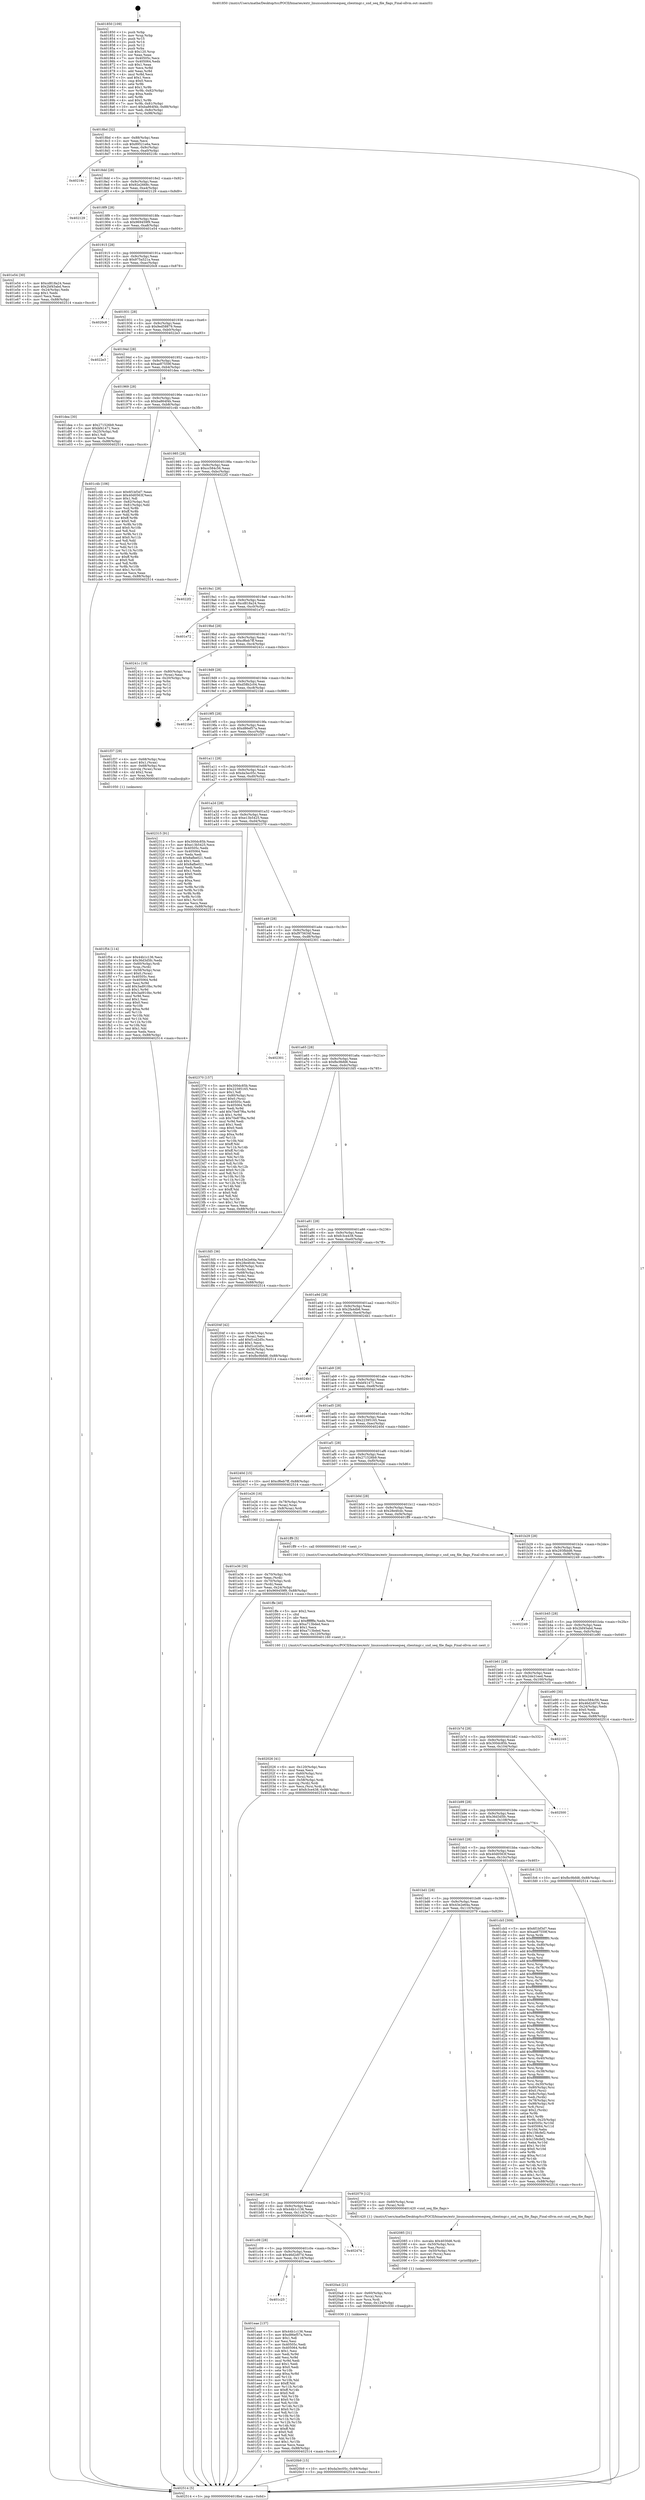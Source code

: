 digraph "0x401850" {
  label = "0x401850 (/mnt/c/Users/mathe/Desktop/tcc/POCII/binaries/extr_linuxsoundcoreseqseq_clientmgr.c_snd_seq_file_flags_Final-ollvm.out::main(0))"
  labelloc = "t"
  node[shape=record]

  Entry [label="",width=0.3,height=0.3,shape=circle,fillcolor=black,style=filled]
  "0x4018bd" [label="{
     0x4018bd [32]\l
     | [instrs]\l
     &nbsp;&nbsp;0x4018bd \<+6\>: mov -0x88(%rbp),%eax\l
     &nbsp;&nbsp;0x4018c3 \<+2\>: mov %eax,%ecx\l
     &nbsp;&nbsp;0x4018c5 \<+6\>: sub $0x89521e6a,%ecx\l
     &nbsp;&nbsp;0x4018cb \<+6\>: mov %eax,-0x9c(%rbp)\l
     &nbsp;&nbsp;0x4018d1 \<+6\>: mov %ecx,-0xa0(%rbp)\l
     &nbsp;&nbsp;0x4018d7 \<+6\>: je 000000000040218c \<main+0x93c\>\l
  }"]
  "0x40218c" [label="{
     0x40218c\l
  }", style=dashed]
  "0x4018dd" [label="{
     0x4018dd [28]\l
     | [instrs]\l
     &nbsp;&nbsp;0x4018dd \<+5\>: jmp 00000000004018e2 \<main+0x92\>\l
     &nbsp;&nbsp;0x4018e2 \<+6\>: mov -0x9c(%rbp),%eax\l
     &nbsp;&nbsp;0x4018e8 \<+5\>: sub $0x92e2668c,%eax\l
     &nbsp;&nbsp;0x4018ed \<+6\>: mov %eax,-0xa4(%rbp)\l
     &nbsp;&nbsp;0x4018f3 \<+6\>: je 0000000000402129 \<main+0x8d9\>\l
  }"]
  Exit [label="",width=0.3,height=0.3,shape=circle,fillcolor=black,style=filled,peripheries=2]
  "0x402129" [label="{
     0x402129\l
  }", style=dashed]
  "0x4018f9" [label="{
     0x4018f9 [28]\l
     | [instrs]\l
     &nbsp;&nbsp;0x4018f9 \<+5\>: jmp 00000000004018fe \<main+0xae\>\l
     &nbsp;&nbsp;0x4018fe \<+6\>: mov -0x9c(%rbp),%eax\l
     &nbsp;&nbsp;0x401904 \<+5\>: sub $0x969459f9,%eax\l
     &nbsp;&nbsp;0x401909 \<+6\>: mov %eax,-0xa8(%rbp)\l
     &nbsp;&nbsp;0x40190f \<+6\>: je 0000000000401e54 \<main+0x604\>\l
  }"]
  "0x4020b9" [label="{
     0x4020b9 [15]\l
     | [instrs]\l
     &nbsp;&nbsp;0x4020b9 \<+10\>: movl $0xda3ec05c,-0x88(%rbp)\l
     &nbsp;&nbsp;0x4020c3 \<+5\>: jmp 0000000000402514 \<main+0xcc4\>\l
  }"]
  "0x401e54" [label="{
     0x401e54 [30]\l
     | [instrs]\l
     &nbsp;&nbsp;0x401e54 \<+5\>: mov $0xcd818a24,%eax\l
     &nbsp;&nbsp;0x401e59 \<+5\>: mov $0x2bf45abd,%ecx\l
     &nbsp;&nbsp;0x401e5e \<+3\>: mov -0x24(%rbp),%edx\l
     &nbsp;&nbsp;0x401e61 \<+3\>: cmp $0x1,%edx\l
     &nbsp;&nbsp;0x401e64 \<+3\>: cmovl %ecx,%eax\l
     &nbsp;&nbsp;0x401e67 \<+6\>: mov %eax,-0x88(%rbp)\l
     &nbsp;&nbsp;0x401e6d \<+5\>: jmp 0000000000402514 \<main+0xcc4\>\l
  }"]
  "0x401915" [label="{
     0x401915 [28]\l
     | [instrs]\l
     &nbsp;&nbsp;0x401915 \<+5\>: jmp 000000000040191a \<main+0xca\>\l
     &nbsp;&nbsp;0x40191a \<+6\>: mov -0x9c(%rbp),%eax\l
     &nbsp;&nbsp;0x401920 \<+5\>: sub $0x975a521a,%eax\l
     &nbsp;&nbsp;0x401925 \<+6\>: mov %eax,-0xac(%rbp)\l
     &nbsp;&nbsp;0x40192b \<+6\>: je 00000000004020c8 \<main+0x878\>\l
  }"]
  "0x4020a4" [label="{
     0x4020a4 [21]\l
     | [instrs]\l
     &nbsp;&nbsp;0x4020a4 \<+4\>: mov -0x60(%rbp),%rcx\l
     &nbsp;&nbsp;0x4020a8 \<+3\>: mov (%rcx),%rcx\l
     &nbsp;&nbsp;0x4020ab \<+3\>: mov %rcx,%rdi\l
     &nbsp;&nbsp;0x4020ae \<+6\>: mov %eax,-0x124(%rbp)\l
     &nbsp;&nbsp;0x4020b4 \<+5\>: call 0000000000401030 \<free@plt\>\l
     | [calls]\l
     &nbsp;&nbsp;0x401030 \{1\} (unknown)\l
  }"]
  "0x4020c8" [label="{
     0x4020c8\l
  }", style=dashed]
  "0x401931" [label="{
     0x401931 [28]\l
     | [instrs]\l
     &nbsp;&nbsp;0x401931 \<+5\>: jmp 0000000000401936 \<main+0xe6\>\l
     &nbsp;&nbsp;0x401936 \<+6\>: mov -0x9c(%rbp),%eax\l
     &nbsp;&nbsp;0x40193c \<+5\>: sub $0x9ed58879,%eax\l
     &nbsp;&nbsp;0x401941 \<+6\>: mov %eax,-0xb0(%rbp)\l
     &nbsp;&nbsp;0x401947 \<+6\>: je 00000000004022e3 \<main+0xa93\>\l
  }"]
  "0x402085" [label="{
     0x402085 [31]\l
     | [instrs]\l
     &nbsp;&nbsp;0x402085 \<+10\>: movabs $0x4030d6,%rdi\l
     &nbsp;&nbsp;0x40208f \<+4\>: mov -0x50(%rbp),%rcx\l
     &nbsp;&nbsp;0x402093 \<+3\>: mov %ax,(%rcx)\l
     &nbsp;&nbsp;0x402096 \<+4\>: mov -0x50(%rbp),%rcx\l
     &nbsp;&nbsp;0x40209a \<+3\>: movzwl (%rcx),%esi\l
     &nbsp;&nbsp;0x40209d \<+2\>: mov $0x0,%al\l
     &nbsp;&nbsp;0x40209f \<+5\>: call 0000000000401040 \<printf@plt\>\l
     | [calls]\l
     &nbsp;&nbsp;0x401040 \{1\} (unknown)\l
  }"]
  "0x4022e3" [label="{
     0x4022e3\l
  }", style=dashed]
  "0x40194d" [label="{
     0x40194d [28]\l
     | [instrs]\l
     &nbsp;&nbsp;0x40194d \<+5\>: jmp 0000000000401952 \<main+0x102\>\l
     &nbsp;&nbsp;0x401952 \<+6\>: mov -0x9c(%rbp),%eax\l
     &nbsp;&nbsp;0x401958 \<+5\>: sub $0xae87559f,%eax\l
     &nbsp;&nbsp;0x40195d \<+6\>: mov %eax,-0xb4(%rbp)\l
     &nbsp;&nbsp;0x401963 \<+6\>: je 0000000000401dea \<main+0x59a\>\l
  }"]
  "0x402026" [label="{
     0x402026 [41]\l
     | [instrs]\l
     &nbsp;&nbsp;0x402026 \<+6\>: mov -0x120(%rbp),%ecx\l
     &nbsp;&nbsp;0x40202c \<+3\>: imul %eax,%ecx\l
     &nbsp;&nbsp;0x40202f \<+4\>: mov -0x60(%rbp),%rsi\l
     &nbsp;&nbsp;0x402033 \<+3\>: mov (%rsi),%rsi\l
     &nbsp;&nbsp;0x402036 \<+4\>: mov -0x58(%rbp),%rdi\l
     &nbsp;&nbsp;0x40203a \<+3\>: movslq (%rdi),%rdi\l
     &nbsp;&nbsp;0x40203d \<+3\>: mov %ecx,(%rsi,%rdi,4)\l
     &nbsp;&nbsp;0x402040 \<+10\>: movl $0xfc3ce438,-0x88(%rbp)\l
     &nbsp;&nbsp;0x40204a \<+5\>: jmp 0000000000402514 \<main+0xcc4\>\l
  }"]
  "0x401dea" [label="{
     0x401dea [30]\l
     | [instrs]\l
     &nbsp;&nbsp;0x401dea \<+5\>: mov $0x271526b9,%eax\l
     &nbsp;&nbsp;0x401def \<+5\>: mov $0xbf41471,%ecx\l
     &nbsp;&nbsp;0x401df4 \<+3\>: mov -0x25(%rbp),%dl\l
     &nbsp;&nbsp;0x401df7 \<+3\>: test $0x1,%dl\l
     &nbsp;&nbsp;0x401dfa \<+3\>: cmovne %ecx,%eax\l
     &nbsp;&nbsp;0x401dfd \<+6\>: mov %eax,-0x88(%rbp)\l
     &nbsp;&nbsp;0x401e03 \<+5\>: jmp 0000000000402514 \<main+0xcc4\>\l
  }"]
  "0x401969" [label="{
     0x401969 [28]\l
     | [instrs]\l
     &nbsp;&nbsp;0x401969 \<+5\>: jmp 000000000040196e \<main+0x11e\>\l
     &nbsp;&nbsp;0x40196e \<+6\>: mov -0x9c(%rbp),%eax\l
     &nbsp;&nbsp;0x401974 \<+5\>: sub $0xba864f4b,%eax\l
     &nbsp;&nbsp;0x401979 \<+6\>: mov %eax,-0xb8(%rbp)\l
     &nbsp;&nbsp;0x40197f \<+6\>: je 0000000000401c4b \<main+0x3fb\>\l
  }"]
  "0x401ffe" [label="{
     0x401ffe [40]\l
     | [instrs]\l
     &nbsp;&nbsp;0x401ffe \<+5\>: mov $0x2,%ecx\l
     &nbsp;&nbsp;0x402003 \<+1\>: cltd\l
     &nbsp;&nbsp;0x402004 \<+2\>: idiv %ecx\l
     &nbsp;&nbsp;0x402006 \<+6\>: imul $0xfffffffe,%edx,%ecx\l
     &nbsp;&nbsp;0x40200c \<+6\>: sub $0xa713bded,%ecx\l
     &nbsp;&nbsp;0x402012 \<+3\>: add $0x1,%ecx\l
     &nbsp;&nbsp;0x402015 \<+6\>: add $0xa713bded,%ecx\l
     &nbsp;&nbsp;0x40201b \<+6\>: mov %ecx,-0x120(%rbp)\l
     &nbsp;&nbsp;0x402021 \<+5\>: call 0000000000401160 \<next_i\>\l
     | [calls]\l
     &nbsp;&nbsp;0x401160 \{1\} (/mnt/c/Users/mathe/Desktop/tcc/POCII/binaries/extr_linuxsoundcoreseqseq_clientmgr.c_snd_seq_file_flags_Final-ollvm.out::next_i)\l
  }"]
  "0x401c4b" [label="{
     0x401c4b [106]\l
     | [instrs]\l
     &nbsp;&nbsp;0x401c4b \<+5\>: mov $0x6f1bf3d7,%eax\l
     &nbsp;&nbsp;0x401c50 \<+5\>: mov $0x40d0563f,%ecx\l
     &nbsp;&nbsp;0x401c55 \<+2\>: mov $0x1,%dl\l
     &nbsp;&nbsp;0x401c57 \<+7\>: mov -0x82(%rbp),%sil\l
     &nbsp;&nbsp;0x401c5e \<+7\>: mov -0x81(%rbp),%dil\l
     &nbsp;&nbsp;0x401c65 \<+3\>: mov %sil,%r8b\l
     &nbsp;&nbsp;0x401c68 \<+4\>: xor $0xff,%r8b\l
     &nbsp;&nbsp;0x401c6c \<+3\>: mov %dil,%r9b\l
     &nbsp;&nbsp;0x401c6f \<+4\>: xor $0xff,%r9b\l
     &nbsp;&nbsp;0x401c73 \<+3\>: xor $0x0,%dl\l
     &nbsp;&nbsp;0x401c76 \<+3\>: mov %r8b,%r10b\l
     &nbsp;&nbsp;0x401c79 \<+4\>: and $0x0,%r10b\l
     &nbsp;&nbsp;0x401c7d \<+3\>: and %dl,%sil\l
     &nbsp;&nbsp;0x401c80 \<+3\>: mov %r9b,%r11b\l
     &nbsp;&nbsp;0x401c83 \<+4\>: and $0x0,%r11b\l
     &nbsp;&nbsp;0x401c87 \<+3\>: and %dl,%dil\l
     &nbsp;&nbsp;0x401c8a \<+3\>: or %sil,%r10b\l
     &nbsp;&nbsp;0x401c8d \<+3\>: or %dil,%r11b\l
     &nbsp;&nbsp;0x401c90 \<+3\>: xor %r11b,%r10b\l
     &nbsp;&nbsp;0x401c93 \<+3\>: or %r9b,%r8b\l
     &nbsp;&nbsp;0x401c96 \<+4\>: xor $0xff,%r8b\l
     &nbsp;&nbsp;0x401c9a \<+3\>: or $0x0,%dl\l
     &nbsp;&nbsp;0x401c9d \<+3\>: and %dl,%r8b\l
     &nbsp;&nbsp;0x401ca0 \<+3\>: or %r8b,%r10b\l
     &nbsp;&nbsp;0x401ca3 \<+4\>: test $0x1,%r10b\l
     &nbsp;&nbsp;0x401ca7 \<+3\>: cmovne %ecx,%eax\l
     &nbsp;&nbsp;0x401caa \<+6\>: mov %eax,-0x88(%rbp)\l
     &nbsp;&nbsp;0x401cb0 \<+5\>: jmp 0000000000402514 \<main+0xcc4\>\l
  }"]
  "0x401985" [label="{
     0x401985 [28]\l
     | [instrs]\l
     &nbsp;&nbsp;0x401985 \<+5\>: jmp 000000000040198a \<main+0x13a\>\l
     &nbsp;&nbsp;0x40198a \<+6\>: mov -0x9c(%rbp),%eax\l
     &nbsp;&nbsp;0x401990 \<+5\>: sub $0xcc584c56,%eax\l
     &nbsp;&nbsp;0x401995 \<+6\>: mov %eax,-0xbc(%rbp)\l
     &nbsp;&nbsp;0x40199b \<+6\>: je 00000000004022f2 \<main+0xaa2\>\l
  }"]
  "0x402514" [label="{
     0x402514 [5]\l
     | [instrs]\l
     &nbsp;&nbsp;0x402514 \<+5\>: jmp 00000000004018bd \<main+0x6d\>\l
  }"]
  "0x401850" [label="{
     0x401850 [109]\l
     | [instrs]\l
     &nbsp;&nbsp;0x401850 \<+1\>: push %rbp\l
     &nbsp;&nbsp;0x401851 \<+3\>: mov %rsp,%rbp\l
     &nbsp;&nbsp;0x401854 \<+2\>: push %r15\l
     &nbsp;&nbsp;0x401856 \<+2\>: push %r14\l
     &nbsp;&nbsp;0x401858 \<+2\>: push %r12\l
     &nbsp;&nbsp;0x40185a \<+1\>: push %rbx\l
     &nbsp;&nbsp;0x40185b \<+7\>: sub $0x120,%rsp\l
     &nbsp;&nbsp;0x401862 \<+2\>: xor %eax,%eax\l
     &nbsp;&nbsp;0x401864 \<+7\>: mov 0x40505c,%ecx\l
     &nbsp;&nbsp;0x40186b \<+7\>: mov 0x405064,%edx\l
     &nbsp;&nbsp;0x401872 \<+3\>: sub $0x1,%eax\l
     &nbsp;&nbsp;0x401875 \<+3\>: mov %ecx,%r8d\l
     &nbsp;&nbsp;0x401878 \<+3\>: add %eax,%r8d\l
     &nbsp;&nbsp;0x40187b \<+4\>: imul %r8d,%ecx\l
     &nbsp;&nbsp;0x40187f \<+3\>: and $0x1,%ecx\l
     &nbsp;&nbsp;0x401882 \<+3\>: cmp $0x0,%ecx\l
     &nbsp;&nbsp;0x401885 \<+4\>: sete %r9b\l
     &nbsp;&nbsp;0x401889 \<+4\>: and $0x1,%r9b\l
     &nbsp;&nbsp;0x40188d \<+7\>: mov %r9b,-0x82(%rbp)\l
     &nbsp;&nbsp;0x401894 \<+3\>: cmp $0xa,%edx\l
     &nbsp;&nbsp;0x401897 \<+4\>: setl %r9b\l
     &nbsp;&nbsp;0x40189b \<+4\>: and $0x1,%r9b\l
     &nbsp;&nbsp;0x40189f \<+7\>: mov %r9b,-0x81(%rbp)\l
     &nbsp;&nbsp;0x4018a6 \<+10\>: movl $0xba864f4b,-0x88(%rbp)\l
     &nbsp;&nbsp;0x4018b0 \<+6\>: mov %edi,-0x8c(%rbp)\l
     &nbsp;&nbsp;0x4018b6 \<+7\>: mov %rsi,-0x98(%rbp)\l
  }"]
  "0x401f54" [label="{
     0x401f54 [114]\l
     | [instrs]\l
     &nbsp;&nbsp;0x401f54 \<+5\>: mov $0x44b1c136,%ecx\l
     &nbsp;&nbsp;0x401f59 \<+5\>: mov $0x36d3d5fc,%edx\l
     &nbsp;&nbsp;0x401f5e \<+4\>: mov -0x60(%rbp),%rdi\l
     &nbsp;&nbsp;0x401f62 \<+3\>: mov %rax,(%rdi)\l
     &nbsp;&nbsp;0x401f65 \<+4\>: mov -0x58(%rbp),%rax\l
     &nbsp;&nbsp;0x401f69 \<+6\>: movl $0x0,(%rax)\l
     &nbsp;&nbsp;0x401f6f \<+7\>: mov 0x40505c,%esi\l
     &nbsp;&nbsp;0x401f76 \<+8\>: mov 0x405064,%r8d\l
     &nbsp;&nbsp;0x401f7e \<+3\>: mov %esi,%r9d\l
     &nbsp;&nbsp;0x401f81 \<+7\>: add $0x3ad910bc,%r9d\l
     &nbsp;&nbsp;0x401f88 \<+4\>: sub $0x1,%r9d\l
     &nbsp;&nbsp;0x401f8c \<+7\>: sub $0x3ad910bc,%r9d\l
     &nbsp;&nbsp;0x401f93 \<+4\>: imul %r9d,%esi\l
     &nbsp;&nbsp;0x401f97 \<+3\>: and $0x1,%esi\l
     &nbsp;&nbsp;0x401f9a \<+3\>: cmp $0x0,%esi\l
     &nbsp;&nbsp;0x401f9d \<+4\>: sete %r10b\l
     &nbsp;&nbsp;0x401fa1 \<+4\>: cmp $0xa,%r8d\l
     &nbsp;&nbsp;0x401fa5 \<+4\>: setl %r11b\l
     &nbsp;&nbsp;0x401fa9 \<+3\>: mov %r10b,%bl\l
     &nbsp;&nbsp;0x401fac \<+3\>: and %r11b,%bl\l
     &nbsp;&nbsp;0x401faf \<+3\>: xor %r11b,%r10b\l
     &nbsp;&nbsp;0x401fb2 \<+3\>: or %r10b,%bl\l
     &nbsp;&nbsp;0x401fb5 \<+3\>: test $0x1,%bl\l
     &nbsp;&nbsp;0x401fb8 \<+3\>: cmovne %edx,%ecx\l
     &nbsp;&nbsp;0x401fbb \<+6\>: mov %ecx,-0x88(%rbp)\l
     &nbsp;&nbsp;0x401fc1 \<+5\>: jmp 0000000000402514 \<main+0xcc4\>\l
  }"]
  "0x4022f2" [label="{
     0x4022f2\l
  }", style=dashed]
  "0x4019a1" [label="{
     0x4019a1 [28]\l
     | [instrs]\l
     &nbsp;&nbsp;0x4019a1 \<+5\>: jmp 00000000004019a6 \<main+0x156\>\l
     &nbsp;&nbsp;0x4019a6 \<+6\>: mov -0x9c(%rbp),%eax\l
     &nbsp;&nbsp;0x4019ac \<+5\>: sub $0xcd818a24,%eax\l
     &nbsp;&nbsp;0x4019b1 \<+6\>: mov %eax,-0xc0(%rbp)\l
     &nbsp;&nbsp;0x4019b7 \<+6\>: je 0000000000401e72 \<main+0x622\>\l
  }"]
  "0x401c25" [label="{
     0x401c25\l
  }", style=dashed]
  "0x401e72" [label="{
     0x401e72\l
  }", style=dashed]
  "0x4019bd" [label="{
     0x4019bd [28]\l
     | [instrs]\l
     &nbsp;&nbsp;0x4019bd \<+5\>: jmp 00000000004019c2 \<main+0x172\>\l
     &nbsp;&nbsp;0x4019c2 \<+6\>: mov -0x9c(%rbp),%eax\l
     &nbsp;&nbsp;0x4019c8 \<+5\>: sub $0xcf6eb7ff,%eax\l
     &nbsp;&nbsp;0x4019cd \<+6\>: mov %eax,-0xc4(%rbp)\l
     &nbsp;&nbsp;0x4019d3 \<+6\>: je 000000000040241c \<main+0xbcc\>\l
  }"]
  "0x401eae" [label="{
     0x401eae [137]\l
     | [instrs]\l
     &nbsp;&nbsp;0x401eae \<+5\>: mov $0x44b1c136,%eax\l
     &nbsp;&nbsp;0x401eb3 \<+5\>: mov $0xd86ef57a,%ecx\l
     &nbsp;&nbsp;0x401eb8 \<+2\>: mov $0x1,%dl\l
     &nbsp;&nbsp;0x401eba \<+2\>: xor %esi,%esi\l
     &nbsp;&nbsp;0x401ebc \<+7\>: mov 0x40505c,%edi\l
     &nbsp;&nbsp;0x401ec3 \<+8\>: mov 0x405064,%r8d\l
     &nbsp;&nbsp;0x401ecb \<+3\>: sub $0x1,%esi\l
     &nbsp;&nbsp;0x401ece \<+3\>: mov %edi,%r9d\l
     &nbsp;&nbsp;0x401ed1 \<+3\>: add %esi,%r9d\l
     &nbsp;&nbsp;0x401ed4 \<+4\>: imul %r9d,%edi\l
     &nbsp;&nbsp;0x401ed8 \<+3\>: and $0x1,%edi\l
     &nbsp;&nbsp;0x401edb \<+3\>: cmp $0x0,%edi\l
     &nbsp;&nbsp;0x401ede \<+4\>: sete %r10b\l
     &nbsp;&nbsp;0x401ee2 \<+4\>: cmp $0xa,%r8d\l
     &nbsp;&nbsp;0x401ee6 \<+4\>: setl %r11b\l
     &nbsp;&nbsp;0x401eea \<+3\>: mov %r10b,%bl\l
     &nbsp;&nbsp;0x401eed \<+3\>: xor $0xff,%bl\l
     &nbsp;&nbsp;0x401ef0 \<+3\>: mov %r11b,%r14b\l
     &nbsp;&nbsp;0x401ef3 \<+4\>: xor $0xff,%r14b\l
     &nbsp;&nbsp;0x401ef7 \<+3\>: xor $0x0,%dl\l
     &nbsp;&nbsp;0x401efa \<+3\>: mov %bl,%r15b\l
     &nbsp;&nbsp;0x401efd \<+4\>: and $0x0,%r15b\l
     &nbsp;&nbsp;0x401f01 \<+3\>: and %dl,%r10b\l
     &nbsp;&nbsp;0x401f04 \<+3\>: mov %r14b,%r12b\l
     &nbsp;&nbsp;0x401f07 \<+4\>: and $0x0,%r12b\l
     &nbsp;&nbsp;0x401f0b \<+3\>: and %dl,%r11b\l
     &nbsp;&nbsp;0x401f0e \<+3\>: or %r10b,%r15b\l
     &nbsp;&nbsp;0x401f11 \<+3\>: or %r11b,%r12b\l
     &nbsp;&nbsp;0x401f14 \<+3\>: xor %r12b,%r15b\l
     &nbsp;&nbsp;0x401f17 \<+3\>: or %r14b,%bl\l
     &nbsp;&nbsp;0x401f1a \<+3\>: xor $0xff,%bl\l
     &nbsp;&nbsp;0x401f1d \<+3\>: or $0x0,%dl\l
     &nbsp;&nbsp;0x401f20 \<+2\>: and %dl,%bl\l
     &nbsp;&nbsp;0x401f22 \<+3\>: or %bl,%r15b\l
     &nbsp;&nbsp;0x401f25 \<+4\>: test $0x1,%r15b\l
     &nbsp;&nbsp;0x401f29 \<+3\>: cmovne %ecx,%eax\l
     &nbsp;&nbsp;0x401f2c \<+6\>: mov %eax,-0x88(%rbp)\l
     &nbsp;&nbsp;0x401f32 \<+5\>: jmp 0000000000402514 \<main+0xcc4\>\l
  }"]
  "0x40241c" [label="{
     0x40241c [19]\l
     | [instrs]\l
     &nbsp;&nbsp;0x40241c \<+4\>: mov -0x80(%rbp),%rax\l
     &nbsp;&nbsp;0x402420 \<+2\>: mov (%rax),%eax\l
     &nbsp;&nbsp;0x402422 \<+4\>: lea -0x20(%rbp),%rsp\l
     &nbsp;&nbsp;0x402426 \<+1\>: pop %rbx\l
     &nbsp;&nbsp;0x402427 \<+2\>: pop %r12\l
     &nbsp;&nbsp;0x402429 \<+2\>: pop %r14\l
     &nbsp;&nbsp;0x40242b \<+2\>: pop %r15\l
     &nbsp;&nbsp;0x40242d \<+1\>: pop %rbp\l
     &nbsp;&nbsp;0x40242e \<+1\>: ret\l
  }"]
  "0x4019d9" [label="{
     0x4019d9 [28]\l
     | [instrs]\l
     &nbsp;&nbsp;0x4019d9 \<+5\>: jmp 00000000004019de \<main+0x18e\>\l
     &nbsp;&nbsp;0x4019de \<+6\>: mov -0x9c(%rbp),%eax\l
     &nbsp;&nbsp;0x4019e4 \<+5\>: sub $0xd58b2c04,%eax\l
     &nbsp;&nbsp;0x4019e9 \<+6\>: mov %eax,-0xc8(%rbp)\l
     &nbsp;&nbsp;0x4019ef \<+6\>: je 00000000004021b6 \<main+0x966\>\l
  }"]
  "0x401c09" [label="{
     0x401c09 [28]\l
     | [instrs]\l
     &nbsp;&nbsp;0x401c09 \<+5\>: jmp 0000000000401c0e \<main+0x3be\>\l
     &nbsp;&nbsp;0x401c0e \<+6\>: mov -0x9c(%rbp),%eax\l
     &nbsp;&nbsp;0x401c14 \<+5\>: sub $0x46d2d07d,%eax\l
     &nbsp;&nbsp;0x401c19 \<+6\>: mov %eax,-0x118(%rbp)\l
     &nbsp;&nbsp;0x401c1f \<+6\>: je 0000000000401eae \<main+0x65e\>\l
  }"]
  "0x4021b6" [label="{
     0x4021b6\l
  }", style=dashed]
  "0x4019f5" [label="{
     0x4019f5 [28]\l
     | [instrs]\l
     &nbsp;&nbsp;0x4019f5 \<+5\>: jmp 00000000004019fa \<main+0x1aa\>\l
     &nbsp;&nbsp;0x4019fa \<+6\>: mov -0x9c(%rbp),%eax\l
     &nbsp;&nbsp;0x401a00 \<+5\>: sub $0xd86ef57a,%eax\l
     &nbsp;&nbsp;0x401a05 \<+6\>: mov %eax,-0xcc(%rbp)\l
     &nbsp;&nbsp;0x401a0b \<+6\>: je 0000000000401f37 \<main+0x6e7\>\l
  }"]
  "0x402474" [label="{
     0x402474\l
  }", style=dashed]
  "0x401f37" [label="{
     0x401f37 [29]\l
     | [instrs]\l
     &nbsp;&nbsp;0x401f37 \<+4\>: mov -0x68(%rbp),%rax\l
     &nbsp;&nbsp;0x401f3b \<+6\>: movl $0x1,(%rax)\l
     &nbsp;&nbsp;0x401f41 \<+4\>: mov -0x68(%rbp),%rax\l
     &nbsp;&nbsp;0x401f45 \<+3\>: movslq (%rax),%rax\l
     &nbsp;&nbsp;0x401f48 \<+4\>: shl $0x2,%rax\l
     &nbsp;&nbsp;0x401f4c \<+3\>: mov %rax,%rdi\l
     &nbsp;&nbsp;0x401f4f \<+5\>: call 0000000000401050 \<malloc@plt\>\l
     | [calls]\l
     &nbsp;&nbsp;0x401050 \{1\} (unknown)\l
  }"]
  "0x401a11" [label="{
     0x401a11 [28]\l
     | [instrs]\l
     &nbsp;&nbsp;0x401a11 \<+5\>: jmp 0000000000401a16 \<main+0x1c6\>\l
     &nbsp;&nbsp;0x401a16 \<+6\>: mov -0x9c(%rbp),%eax\l
     &nbsp;&nbsp;0x401a1c \<+5\>: sub $0xda3ec05c,%eax\l
     &nbsp;&nbsp;0x401a21 \<+6\>: mov %eax,-0xd0(%rbp)\l
     &nbsp;&nbsp;0x401a27 \<+6\>: je 0000000000402315 \<main+0xac5\>\l
  }"]
  "0x401bed" [label="{
     0x401bed [28]\l
     | [instrs]\l
     &nbsp;&nbsp;0x401bed \<+5\>: jmp 0000000000401bf2 \<main+0x3a2\>\l
     &nbsp;&nbsp;0x401bf2 \<+6\>: mov -0x9c(%rbp),%eax\l
     &nbsp;&nbsp;0x401bf8 \<+5\>: sub $0x44b1c136,%eax\l
     &nbsp;&nbsp;0x401bfd \<+6\>: mov %eax,-0x114(%rbp)\l
     &nbsp;&nbsp;0x401c03 \<+6\>: je 0000000000402474 \<main+0xc24\>\l
  }"]
  "0x402315" [label="{
     0x402315 [91]\l
     | [instrs]\l
     &nbsp;&nbsp;0x402315 \<+5\>: mov $0x300dc85b,%eax\l
     &nbsp;&nbsp;0x40231a \<+5\>: mov $0xe13b5425,%ecx\l
     &nbsp;&nbsp;0x40231f \<+7\>: mov 0x40505c,%edx\l
     &nbsp;&nbsp;0x402326 \<+7\>: mov 0x405064,%esi\l
     &nbsp;&nbsp;0x40232d \<+2\>: mov %edx,%edi\l
     &nbsp;&nbsp;0x40232f \<+6\>: sub $0x8afbe021,%edi\l
     &nbsp;&nbsp;0x402335 \<+3\>: sub $0x1,%edi\l
     &nbsp;&nbsp;0x402338 \<+6\>: add $0x8afbe021,%edi\l
     &nbsp;&nbsp;0x40233e \<+3\>: imul %edi,%edx\l
     &nbsp;&nbsp;0x402341 \<+3\>: and $0x1,%edx\l
     &nbsp;&nbsp;0x402344 \<+3\>: cmp $0x0,%edx\l
     &nbsp;&nbsp;0x402347 \<+4\>: sete %r8b\l
     &nbsp;&nbsp;0x40234b \<+3\>: cmp $0xa,%esi\l
     &nbsp;&nbsp;0x40234e \<+4\>: setl %r9b\l
     &nbsp;&nbsp;0x402352 \<+3\>: mov %r8b,%r10b\l
     &nbsp;&nbsp;0x402355 \<+3\>: and %r9b,%r10b\l
     &nbsp;&nbsp;0x402358 \<+3\>: xor %r9b,%r8b\l
     &nbsp;&nbsp;0x40235b \<+3\>: or %r8b,%r10b\l
     &nbsp;&nbsp;0x40235e \<+4\>: test $0x1,%r10b\l
     &nbsp;&nbsp;0x402362 \<+3\>: cmovne %ecx,%eax\l
     &nbsp;&nbsp;0x402365 \<+6\>: mov %eax,-0x88(%rbp)\l
     &nbsp;&nbsp;0x40236b \<+5\>: jmp 0000000000402514 \<main+0xcc4\>\l
  }"]
  "0x401a2d" [label="{
     0x401a2d [28]\l
     | [instrs]\l
     &nbsp;&nbsp;0x401a2d \<+5\>: jmp 0000000000401a32 \<main+0x1e2\>\l
     &nbsp;&nbsp;0x401a32 \<+6\>: mov -0x9c(%rbp),%eax\l
     &nbsp;&nbsp;0x401a38 \<+5\>: sub $0xe13b5425,%eax\l
     &nbsp;&nbsp;0x401a3d \<+6\>: mov %eax,-0xd4(%rbp)\l
     &nbsp;&nbsp;0x401a43 \<+6\>: je 0000000000402370 \<main+0xb20\>\l
  }"]
  "0x402079" [label="{
     0x402079 [12]\l
     | [instrs]\l
     &nbsp;&nbsp;0x402079 \<+4\>: mov -0x60(%rbp),%rax\l
     &nbsp;&nbsp;0x40207d \<+3\>: mov (%rax),%rdi\l
     &nbsp;&nbsp;0x402080 \<+5\>: call 0000000000401420 \<snd_seq_file_flags\>\l
     | [calls]\l
     &nbsp;&nbsp;0x401420 \{1\} (/mnt/c/Users/mathe/Desktop/tcc/POCII/binaries/extr_linuxsoundcoreseqseq_clientmgr.c_snd_seq_file_flags_Final-ollvm.out::snd_seq_file_flags)\l
  }"]
  "0x402370" [label="{
     0x402370 [157]\l
     | [instrs]\l
     &nbsp;&nbsp;0x402370 \<+5\>: mov $0x300dc85b,%eax\l
     &nbsp;&nbsp;0x402375 \<+5\>: mov $0x22395165,%ecx\l
     &nbsp;&nbsp;0x40237a \<+2\>: mov $0x1,%dl\l
     &nbsp;&nbsp;0x40237c \<+4\>: mov -0x80(%rbp),%rsi\l
     &nbsp;&nbsp;0x402380 \<+6\>: movl $0x0,(%rsi)\l
     &nbsp;&nbsp;0x402386 \<+7\>: mov 0x40505c,%edi\l
     &nbsp;&nbsp;0x40238d \<+8\>: mov 0x405064,%r8d\l
     &nbsp;&nbsp;0x402395 \<+3\>: mov %edi,%r9d\l
     &nbsp;&nbsp;0x402398 \<+7\>: add $0x70e87f6a,%r9d\l
     &nbsp;&nbsp;0x40239f \<+4\>: sub $0x1,%r9d\l
     &nbsp;&nbsp;0x4023a3 \<+7\>: sub $0x70e87f6a,%r9d\l
     &nbsp;&nbsp;0x4023aa \<+4\>: imul %r9d,%edi\l
     &nbsp;&nbsp;0x4023ae \<+3\>: and $0x1,%edi\l
     &nbsp;&nbsp;0x4023b1 \<+3\>: cmp $0x0,%edi\l
     &nbsp;&nbsp;0x4023b4 \<+4\>: sete %r10b\l
     &nbsp;&nbsp;0x4023b8 \<+4\>: cmp $0xa,%r8d\l
     &nbsp;&nbsp;0x4023bc \<+4\>: setl %r11b\l
     &nbsp;&nbsp;0x4023c0 \<+3\>: mov %r10b,%bl\l
     &nbsp;&nbsp;0x4023c3 \<+3\>: xor $0xff,%bl\l
     &nbsp;&nbsp;0x4023c6 \<+3\>: mov %r11b,%r14b\l
     &nbsp;&nbsp;0x4023c9 \<+4\>: xor $0xff,%r14b\l
     &nbsp;&nbsp;0x4023cd \<+3\>: xor $0x0,%dl\l
     &nbsp;&nbsp;0x4023d0 \<+3\>: mov %bl,%r15b\l
     &nbsp;&nbsp;0x4023d3 \<+4\>: and $0x0,%r15b\l
     &nbsp;&nbsp;0x4023d7 \<+3\>: and %dl,%r10b\l
     &nbsp;&nbsp;0x4023da \<+3\>: mov %r14b,%r12b\l
     &nbsp;&nbsp;0x4023dd \<+4\>: and $0x0,%r12b\l
     &nbsp;&nbsp;0x4023e1 \<+3\>: and %dl,%r11b\l
     &nbsp;&nbsp;0x4023e4 \<+3\>: or %r10b,%r15b\l
     &nbsp;&nbsp;0x4023e7 \<+3\>: or %r11b,%r12b\l
     &nbsp;&nbsp;0x4023ea \<+3\>: xor %r12b,%r15b\l
     &nbsp;&nbsp;0x4023ed \<+3\>: or %r14b,%bl\l
     &nbsp;&nbsp;0x4023f0 \<+3\>: xor $0xff,%bl\l
     &nbsp;&nbsp;0x4023f3 \<+3\>: or $0x0,%dl\l
     &nbsp;&nbsp;0x4023f6 \<+2\>: and %dl,%bl\l
     &nbsp;&nbsp;0x4023f8 \<+3\>: or %bl,%r15b\l
     &nbsp;&nbsp;0x4023fb \<+4\>: test $0x1,%r15b\l
     &nbsp;&nbsp;0x4023ff \<+3\>: cmovne %ecx,%eax\l
     &nbsp;&nbsp;0x402402 \<+6\>: mov %eax,-0x88(%rbp)\l
     &nbsp;&nbsp;0x402408 \<+5\>: jmp 0000000000402514 \<main+0xcc4\>\l
  }"]
  "0x401a49" [label="{
     0x401a49 [28]\l
     | [instrs]\l
     &nbsp;&nbsp;0x401a49 \<+5\>: jmp 0000000000401a4e \<main+0x1fe\>\l
     &nbsp;&nbsp;0x401a4e \<+6\>: mov -0x9c(%rbp),%eax\l
     &nbsp;&nbsp;0x401a54 \<+5\>: sub $0xf975634f,%eax\l
     &nbsp;&nbsp;0x401a59 \<+6\>: mov %eax,-0xd8(%rbp)\l
     &nbsp;&nbsp;0x401a5f \<+6\>: je 0000000000402301 \<main+0xab1\>\l
  }"]
  "0x401e36" [label="{
     0x401e36 [30]\l
     | [instrs]\l
     &nbsp;&nbsp;0x401e36 \<+4\>: mov -0x70(%rbp),%rdi\l
     &nbsp;&nbsp;0x401e3a \<+2\>: mov %eax,(%rdi)\l
     &nbsp;&nbsp;0x401e3c \<+4\>: mov -0x70(%rbp),%rdi\l
     &nbsp;&nbsp;0x401e40 \<+2\>: mov (%rdi),%eax\l
     &nbsp;&nbsp;0x401e42 \<+3\>: mov %eax,-0x24(%rbp)\l
     &nbsp;&nbsp;0x401e45 \<+10\>: movl $0x969459f9,-0x88(%rbp)\l
     &nbsp;&nbsp;0x401e4f \<+5\>: jmp 0000000000402514 \<main+0xcc4\>\l
  }"]
  "0x402301" [label="{
     0x402301\l
  }", style=dashed]
  "0x401a65" [label="{
     0x401a65 [28]\l
     | [instrs]\l
     &nbsp;&nbsp;0x401a65 \<+5\>: jmp 0000000000401a6a \<main+0x21a\>\l
     &nbsp;&nbsp;0x401a6a \<+6\>: mov -0x9c(%rbp),%eax\l
     &nbsp;&nbsp;0x401a70 \<+5\>: sub $0xfbc9bfd8,%eax\l
     &nbsp;&nbsp;0x401a75 \<+6\>: mov %eax,-0xdc(%rbp)\l
     &nbsp;&nbsp;0x401a7b \<+6\>: je 0000000000401fd5 \<main+0x785\>\l
  }"]
  "0x401bd1" [label="{
     0x401bd1 [28]\l
     | [instrs]\l
     &nbsp;&nbsp;0x401bd1 \<+5\>: jmp 0000000000401bd6 \<main+0x386\>\l
     &nbsp;&nbsp;0x401bd6 \<+6\>: mov -0x9c(%rbp),%eax\l
     &nbsp;&nbsp;0x401bdc \<+5\>: sub $0x43e2e64a,%eax\l
     &nbsp;&nbsp;0x401be1 \<+6\>: mov %eax,-0x110(%rbp)\l
     &nbsp;&nbsp;0x401be7 \<+6\>: je 0000000000402079 \<main+0x829\>\l
  }"]
  "0x401fd5" [label="{
     0x401fd5 [36]\l
     | [instrs]\l
     &nbsp;&nbsp;0x401fd5 \<+5\>: mov $0x43e2e64a,%eax\l
     &nbsp;&nbsp;0x401fda \<+5\>: mov $0x28e4fcdc,%ecx\l
     &nbsp;&nbsp;0x401fdf \<+4\>: mov -0x58(%rbp),%rdx\l
     &nbsp;&nbsp;0x401fe3 \<+2\>: mov (%rdx),%esi\l
     &nbsp;&nbsp;0x401fe5 \<+4\>: mov -0x68(%rbp),%rdx\l
     &nbsp;&nbsp;0x401fe9 \<+2\>: cmp (%rdx),%esi\l
     &nbsp;&nbsp;0x401feb \<+3\>: cmovl %ecx,%eax\l
     &nbsp;&nbsp;0x401fee \<+6\>: mov %eax,-0x88(%rbp)\l
     &nbsp;&nbsp;0x401ff4 \<+5\>: jmp 0000000000402514 \<main+0xcc4\>\l
  }"]
  "0x401a81" [label="{
     0x401a81 [28]\l
     | [instrs]\l
     &nbsp;&nbsp;0x401a81 \<+5\>: jmp 0000000000401a86 \<main+0x236\>\l
     &nbsp;&nbsp;0x401a86 \<+6\>: mov -0x9c(%rbp),%eax\l
     &nbsp;&nbsp;0x401a8c \<+5\>: sub $0xfc3ce438,%eax\l
     &nbsp;&nbsp;0x401a91 \<+6\>: mov %eax,-0xe0(%rbp)\l
     &nbsp;&nbsp;0x401a97 \<+6\>: je 000000000040204f \<main+0x7ff\>\l
  }"]
  "0x401cb5" [label="{
     0x401cb5 [309]\l
     | [instrs]\l
     &nbsp;&nbsp;0x401cb5 \<+5\>: mov $0x6f1bf3d7,%eax\l
     &nbsp;&nbsp;0x401cba \<+5\>: mov $0xae87559f,%ecx\l
     &nbsp;&nbsp;0x401cbf \<+3\>: mov %rsp,%rdx\l
     &nbsp;&nbsp;0x401cc2 \<+4\>: add $0xfffffffffffffff0,%rdx\l
     &nbsp;&nbsp;0x401cc6 \<+3\>: mov %rdx,%rsp\l
     &nbsp;&nbsp;0x401cc9 \<+4\>: mov %rdx,-0x80(%rbp)\l
     &nbsp;&nbsp;0x401ccd \<+3\>: mov %rsp,%rdx\l
     &nbsp;&nbsp;0x401cd0 \<+4\>: add $0xfffffffffffffff0,%rdx\l
     &nbsp;&nbsp;0x401cd4 \<+3\>: mov %rdx,%rsp\l
     &nbsp;&nbsp;0x401cd7 \<+3\>: mov %rsp,%rsi\l
     &nbsp;&nbsp;0x401cda \<+4\>: add $0xfffffffffffffff0,%rsi\l
     &nbsp;&nbsp;0x401cde \<+3\>: mov %rsi,%rsp\l
     &nbsp;&nbsp;0x401ce1 \<+4\>: mov %rsi,-0x78(%rbp)\l
     &nbsp;&nbsp;0x401ce5 \<+3\>: mov %rsp,%rsi\l
     &nbsp;&nbsp;0x401ce8 \<+4\>: add $0xfffffffffffffff0,%rsi\l
     &nbsp;&nbsp;0x401cec \<+3\>: mov %rsi,%rsp\l
     &nbsp;&nbsp;0x401cef \<+4\>: mov %rsi,-0x70(%rbp)\l
     &nbsp;&nbsp;0x401cf3 \<+3\>: mov %rsp,%rsi\l
     &nbsp;&nbsp;0x401cf6 \<+4\>: add $0xfffffffffffffff0,%rsi\l
     &nbsp;&nbsp;0x401cfa \<+3\>: mov %rsi,%rsp\l
     &nbsp;&nbsp;0x401cfd \<+4\>: mov %rsi,-0x68(%rbp)\l
     &nbsp;&nbsp;0x401d01 \<+3\>: mov %rsp,%rsi\l
     &nbsp;&nbsp;0x401d04 \<+4\>: add $0xfffffffffffffff0,%rsi\l
     &nbsp;&nbsp;0x401d08 \<+3\>: mov %rsi,%rsp\l
     &nbsp;&nbsp;0x401d0b \<+4\>: mov %rsi,-0x60(%rbp)\l
     &nbsp;&nbsp;0x401d0f \<+3\>: mov %rsp,%rsi\l
     &nbsp;&nbsp;0x401d12 \<+4\>: add $0xfffffffffffffff0,%rsi\l
     &nbsp;&nbsp;0x401d16 \<+3\>: mov %rsi,%rsp\l
     &nbsp;&nbsp;0x401d19 \<+4\>: mov %rsi,-0x58(%rbp)\l
     &nbsp;&nbsp;0x401d1d \<+3\>: mov %rsp,%rsi\l
     &nbsp;&nbsp;0x401d20 \<+4\>: add $0xfffffffffffffff0,%rsi\l
     &nbsp;&nbsp;0x401d24 \<+3\>: mov %rsi,%rsp\l
     &nbsp;&nbsp;0x401d27 \<+4\>: mov %rsi,-0x50(%rbp)\l
     &nbsp;&nbsp;0x401d2b \<+3\>: mov %rsp,%rsi\l
     &nbsp;&nbsp;0x401d2e \<+4\>: add $0xfffffffffffffff0,%rsi\l
     &nbsp;&nbsp;0x401d32 \<+3\>: mov %rsi,%rsp\l
     &nbsp;&nbsp;0x401d35 \<+4\>: mov %rsi,-0x48(%rbp)\l
     &nbsp;&nbsp;0x401d39 \<+3\>: mov %rsp,%rsi\l
     &nbsp;&nbsp;0x401d3c \<+4\>: add $0xfffffffffffffff0,%rsi\l
     &nbsp;&nbsp;0x401d40 \<+3\>: mov %rsi,%rsp\l
     &nbsp;&nbsp;0x401d43 \<+4\>: mov %rsi,-0x40(%rbp)\l
     &nbsp;&nbsp;0x401d47 \<+3\>: mov %rsp,%rsi\l
     &nbsp;&nbsp;0x401d4a \<+4\>: add $0xfffffffffffffff0,%rsi\l
     &nbsp;&nbsp;0x401d4e \<+3\>: mov %rsi,%rsp\l
     &nbsp;&nbsp;0x401d51 \<+4\>: mov %rsi,-0x38(%rbp)\l
     &nbsp;&nbsp;0x401d55 \<+3\>: mov %rsp,%rsi\l
     &nbsp;&nbsp;0x401d58 \<+4\>: add $0xfffffffffffffff0,%rsi\l
     &nbsp;&nbsp;0x401d5c \<+3\>: mov %rsi,%rsp\l
     &nbsp;&nbsp;0x401d5f \<+4\>: mov %rsi,-0x30(%rbp)\l
     &nbsp;&nbsp;0x401d63 \<+4\>: mov -0x80(%rbp),%rsi\l
     &nbsp;&nbsp;0x401d67 \<+6\>: movl $0x0,(%rsi)\l
     &nbsp;&nbsp;0x401d6d \<+6\>: mov -0x8c(%rbp),%edi\l
     &nbsp;&nbsp;0x401d73 \<+2\>: mov %edi,(%rdx)\l
     &nbsp;&nbsp;0x401d75 \<+4\>: mov -0x78(%rbp),%rsi\l
     &nbsp;&nbsp;0x401d79 \<+7\>: mov -0x98(%rbp),%r8\l
     &nbsp;&nbsp;0x401d80 \<+3\>: mov %r8,(%rsi)\l
     &nbsp;&nbsp;0x401d83 \<+3\>: cmpl $0x2,(%rdx)\l
     &nbsp;&nbsp;0x401d86 \<+4\>: setne %r9b\l
     &nbsp;&nbsp;0x401d8a \<+4\>: and $0x1,%r9b\l
     &nbsp;&nbsp;0x401d8e \<+4\>: mov %r9b,-0x25(%rbp)\l
     &nbsp;&nbsp;0x401d92 \<+8\>: mov 0x40505c,%r10d\l
     &nbsp;&nbsp;0x401d9a \<+8\>: mov 0x405064,%r11d\l
     &nbsp;&nbsp;0x401da2 \<+3\>: mov %r10d,%ebx\l
     &nbsp;&nbsp;0x401da5 \<+6\>: add $0x158cfef2,%ebx\l
     &nbsp;&nbsp;0x401dab \<+3\>: sub $0x1,%ebx\l
     &nbsp;&nbsp;0x401dae \<+6\>: sub $0x158cfef2,%ebx\l
     &nbsp;&nbsp;0x401db4 \<+4\>: imul %ebx,%r10d\l
     &nbsp;&nbsp;0x401db8 \<+4\>: and $0x1,%r10d\l
     &nbsp;&nbsp;0x401dbc \<+4\>: cmp $0x0,%r10d\l
     &nbsp;&nbsp;0x401dc0 \<+4\>: sete %r9b\l
     &nbsp;&nbsp;0x401dc4 \<+4\>: cmp $0xa,%r11d\l
     &nbsp;&nbsp;0x401dc8 \<+4\>: setl %r14b\l
     &nbsp;&nbsp;0x401dcc \<+3\>: mov %r9b,%r15b\l
     &nbsp;&nbsp;0x401dcf \<+3\>: and %r14b,%r15b\l
     &nbsp;&nbsp;0x401dd2 \<+3\>: xor %r14b,%r9b\l
     &nbsp;&nbsp;0x401dd5 \<+3\>: or %r9b,%r15b\l
     &nbsp;&nbsp;0x401dd8 \<+4\>: test $0x1,%r15b\l
     &nbsp;&nbsp;0x401ddc \<+3\>: cmovne %ecx,%eax\l
     &nbsp;&nbsp;0x401ddf \<+6\>: mov %eax,-0x88(%rbp)\l
     &nbsp;&nbsp;0x401de5 \<+5\>: jmp 0000000000402514 \<main+0xcc4\>\l
  }"]
  "0x40204f" [label="{
     0x40204f [42]\l
     | [instrs]\l
     &nbsp;&nbsp;0x40204f \<+4\>: mov -0x58(%rbp),%rax\l
     &nbsp;&nbsp;0x402053 \<+2\>: mov (%rax),%ecx\l
     &nbsp;&nbsp;0x402055 \<+6\>: add $0xf1cd2d5c,%ecx\l
     &nbsp;&nbsp;0x40205b \<+3\>: add $0x1,%ecx\l
     &nbsp;&nbsp;0x40205e \<+6\>: sub $0xf1cd2d5c,%ecx\l
     &nbsp;&nbsp;0x402064 \<+4\>: mov -0x58(%rbp),%rax\l
     &nbsp;&nbsp;0x402068 \<+2\>: mov %ecx,(%rax)\l
     &nbsp;&nbsp;0x40206a \<+10\>: movl $0xfbc9bfd8,-0x88(%rbp)\l
     &nbsp;&nbsp;0x402074 \<+5\>: jmp 0000000000402514 \<main+0xcc4\>\l
  }"]
  "0x401a9d" [label="{
     0x401a9d [28]\l
     | [instrs]\l
     &nbsp;&nbsp;0x401a9d \<+5\>: jmp 0000000000401aa2 \<main+0x252\>\l
     &nbsp;&nbsp;0x401aa2 \<+6\>: mov -0x9c(%rbp),%eax\l
     &nbsp;&nbsp;0x401aa8 \<+5\>: sub $0x2fa4db6,%eax\l
     &nbsp;&nbsp;0x401aad \<+6\>: mov %eax,-0xe4(%rbp)\l
     &nbsp;&nbsp;0x401ab3 \<+6\>: je 00000000004024b1 \<main+0xc61\>\l
  }"]
  "0x401bb5" [label="{
     0x401bb5 [28]\l
     | [instrs]\l
     &nbsp;&nbsp;0x401bb5 \<+5\>: jmp 0000000000401bba \<main+0x36a\>\l
     &nbsp;&nbsp;0x401bba \<+6\>: mov -0x9c(%rbp),%eax\l
     &nbsp;&nbsp;0x401bc0 \<+5\>: sub $0x40d0563f,%eax\l
     &nbsp;&nbsp;0x401bc5 \<+6\>: mov %eax,-0x10c(%rbp)\l
     &nbsp;&nbsp;0x401bcb \<+6\>: je 0000000000401cb5 \<main+0x465\>\l
  }"]
  "0x4024b1" [label="{
     0x4024b1\l
  }", style=dashed]
  "0x401ab9" [label="{
     0x401ab9 [28]\l
     | [instrs]\l
     &nbsp;&nbsp;0x401ab9 \<+5\>: jmp 0000000000401abe \<main+0x26e\>\l
     &nbsp;&nbsp;0x401abe \<+6\>: mov -0x9c(%rbp),%eax\l
     &nbsp;&nbsp;0x401ac4 \<+5\>: sub $0xbf41471,%eax\l
     &nbsp;&nbsp;0x401ac9 \<+6\>: mov %eax,-0xe8(%rbp)\l
     &nbsp;&nbsp;0x401acf \<+6\>: je 0000000000401e08 \<main+0x5b8\>\l
  }"]
  "0x401fc6" [label="{
     0x401fc6 [15]\l
     | [instrs]\l
     &nbsp;&nbsp;0x401fc6 \<+10\>: movl $0xfbc9bfd8,-0x88(%rbp)\l
     &nbsp;&nbsp;0x401fd0 \<+5\>: jmp 0000000000402514 \<main+0xcc4\>\l
  }"]
  "0x401e08" [label="{
     0x401e08\l
  }", style=dashed]
  "0x401ad5" [label="{
     0x401ad5 [28]\l
     | [instrs]\l
     &nbsp;&nbsp;0x401ad5 \<+5\>: jmp 0000000000401ada \<main+0x28a\>\l
     &nbsp;&nbsp;0x401ada \<+6\>: mov -0x9c(%rbp),%eax\l
     &nbsp;&nbsp;0x401ae0 \<+5\>: sub $0x22395165,%eax\l
     &nbsp;&nbsp;0x401ae5 \<+6\>: mov %eax,-0xec(%rbp)\l
     &nbsp;&nbsp;0x401aeb \<+6\>: je 000000000040240d \<main+0xbbd\>\l
  }"]
  "0x401b99" [label="{
     0x401b99 [28]\l
     | [instrs]\l
     &nbsp;&nbsp;0x401b99 \<+5\>: jmp 0000000000401b9e \<main+0x34e\>\l
     &nbsp;&nbsp;0x401b9e \<+6\>: mov -0x9c(%rbp),%eax\l
     &nbsp;&nbsp;0x401ba4 \<+5\>: sub $0x36d3d5fc,%eax\l
     &nbsp;&nbsp;0x401ba9 \<+6\>: mov %eax,-0x108(%rbp)\l
     &nbsp;&nbsp;0x401baf \<+6\>: je 0000000000401fc6 \<main+0x776\>\l
  }"]
  "0x40240d" [label="{
     0x40240d [15]\l
     | [instrs]\l
     &nbsp;&nbsp;0x40240d \<+10\>: movl $0xcf6eb7ff,-0x88(%rbp)\l
     &nbsp;&nbsp;0x402417 \<+5\>: jmp 0000000000402514 \<main+0xcc4\>\l
  }"]
  "0x401af1" [label="{
     0x401af1 [28]\l
     | [instrs]\l
     &nbsp;&nbsp;0x401af1 \<+5\>: jmp 0000000000401af6 \<main+0x2a6\>\l
     &nbsp;&nbsp;0x401af6 \<+6\>: mov -0x9c(%rbp),%eax\l
     &nbsp;&nbsp;0x401afc \<+5\>: sub $0x271526b9,%eax\l
     &nbsp;&nbsp;0x401b01 \<+6\>: mov %eax,-0xf0(%rbp)\l
     &nbsp;&nbsp;0x401b07 \<+6\>: je 0000000000401e26 \<main+0x5d6\>\l
  }"]
  "0x402500" [label="{
     0x402500\l
  }", style=dashed]
  "0x401e26" [label="{
     0x401e26 [16]\l
     | [instrs]\l
     &nbsp;&nbsp;0x401e26 \<+4\>: mov -0x78(%rbp),%rax\l
     &nbsp;&nbsp;0x401e2a \<+3\>: mov (%rax),%rax\l
     &nbsp;&nbsp;0x401e2d \<+4\>: mov 0x8(%rax),%rdi\l
     &nbsp;&nbsp;0x401e31 \<+5\>: call 0000000000401060 \<atoi@plt\>\l
     | [calls]\l
     &nbsp;&nbsp;0x401060 \{1\} (unknown)\l
  }"]
  "0x401b0d" [label="{
     0x401b0d [28]\l
     | [instrs]\l
     &nbsp;&nbsp;0x401b0d \<+5\>: jmp 0000000000401b12 \<main+0x2c2\>\l
     &nbsp;&nbsp;0x401b12 \<+6\>: mov -0x9c(%rbp),%eax\l
     &nbsp;&nbsp;0x401b18 \<+5\>: sub $0x28e4fcdc,%eax\l
     &nbsp;&nbsp;0x401b1d \<+6\>: mov %eax,-0xf4(%rbp)\l
     &nbsp;&nbsp;0x401b23 \<+6\>: je 0000000000401ff9 \<main+0x7a9\>\l
  }"]
  "0x401b7d" [label="{
     0x401b7d [28]\l
     | [instrs]\l
     &nbsp;&nbsp;0x401b7d \<+5\>: jmp 0000000000401b82 \<main+0x332\>\l
     &nbsp;&nbsp;0x401b82 \<+6\>: mov -0x9c(%rbp),%eax\l
     &nbsp;&nbsp;0x401b88 \<+5\>: sub $0x300dc85b,%eax\l
     &nbsp;&nbsp;0x401b8d \<+6\>: mov %eax,-0x104(%rbp)\l
     &nbsp;&nbsp;0x401b93 \<+6\>: je 0000000000402500 \<main+0xcb0\>\l
  }"]
  "0x401ff9" [label="{
     0x401ff9 [5]\l
     | [instrs]\l
     &nbsp;&nbsp;0x401ff9 \<+5\>: call 0000000000401160 \<next_i\>\l
     | [calls]\l
     &nbsp;&nbsp;0x401160 \{1\} (/mnt/c/Users/mathe/Desktop/tcc/POCII/binaries/extr_linuxsoundcoreseqseq_clientmgr.c_snd_seq_file_flags_Final-ollvm.out::next_i)\l
  }"]
  "0x401b29" [label="{
     0x401b29 [28]\l
     | [instrs]\l
     &nbsp;&nbsp;0x401b29 \<+5\>: jmp 0000000000401b2e \<main+0x2de\>\l
     &nbsp;&nbsp;0x401b2e \<+6\>: mov -0x9c(%rbp),%eax\l
     &nbsp;&nbsp;0x401b34 \<+5\>: sub $0x293fbbd6,%eax\l
     &nbsp;&nbsp;0x401b39 \<+6\>: mov %eax,-0xf8(%rbp)\l
     &nbsp;&nbsp;0x401b3f \<+6\>: je 0000000000402249 \<main+0x9f9\>\l
  }"]
  "0x402105" [label="{
     0x402105\l
  }", style=dashed]
  "0x402249" [label="{
     0x402249\l
  }", style=dashed]
  "0x401b45" [label="{
     0x401b45 [28]\l
     | [instrs]\l
     &nbsp;&nbsp;0x401b45 \<+5\>: jmp 0000000000401b4a \<main+0x2fa\>\l
     &nbsp;&nbsp;0x401b4a \<+6\>: mov -0x9c(%rbp),%eax\l
     &nbsp;&nbsp;0x401b50 \<+5\>: sub $0x2bf45abd,%eax\l
     &nbsp;&nbsp;0x401b55 \<+6\>: mov %eax,-0xfc(%rbp)\l
     &nbsp;&nbsp;0x401b5b \<+6\>: je 0000000000401e90 \<main+0x640\>\l
  }"]
  "0x401b61" [label="{
     0x401b61 [28]\l
     | [instrs]\l
     &nbsp;&nbsp;0x401b61 \<+5\>: jmp 0000000000401b66 \<main+0x316\>\l
     &nbsp;&nbsp;0x401b66 \<+6\>: mov -0x9c(%rbp),%eax\l
     &nbsp;&nbsp;0x401b6c \<+5\>: sub $0x2de31eed,%eax\l
     &nbsp;&nbsp;0x401b71 \<+6\>: mov %eax,-0x100(%rbp)\l
     &nbsp;&nbsp;0x401b77 \<+6\>: je 0000000000402105 \<main+0x8b5\>\l
  }"]
  "0x401e90" [label="{
     0x401e90 [30]\l
     | [instrs]\l
     &nbsp;&nbsp;0x401e90 \<+5\>: mov $0xcc584c56,%eax\l
     &nbsp;&nbsp;0x401e95 \<+5\>: mov $0x46d2d07d,%ecx\l
     &nbsp;&nbsp;0x401e9a \<+3\>: mov -0x24(%rbp),%edx\l
     &nbsp;&nbsp;0x401e9d \<+3\>: cmp $0x0,%edx\l
     &nbsp;&nbsp;0x401ea0 \<+3\>: cmove %ecx,%eax\l
     &nbsp;&nbsp;0x401ea3 \<+6\>: mov %eax,-0x88(%rbp)\l
     &nbsp;&nbsp;0x401ea9 \<+5\>: jmp 0000000000402514 \<main+0xcc4\>\l
  }"]
  Entry -> "0x401850" [label=" 1"]
  "0x4018bd" -> "0x40218c" [label=" 0"]
  "0x4018bd" -> "0x4018dd" [label=" 18"]
  "0x40241c" -> Exit [label=" 1"]
  "0x4018dd" -> "0x402129" [label=" 0"]
  "0x4018dd" -> "0x4018f9" [label=" 18"]
  "0x40240d" -> "0x402514" [label=" 1"]
  "0x4018f9" -> "0x401e54" [label=" 1"]
  "0x4018f9" -> "0x401915" [label=" 17"]
  "0x402370" -> "0x402514" [label=" 1"]
  "0x401915" -> "0x4020c8" [label=" 0"]
  "0x401915" -> "0x401931" [label=" 17"]
  "0x402315" -> "0x402514" [label=" 1"]
  "0x401931" -> "0x4022e3" [label=" 0"]
  "0x401931" -> "0x40194d" [label=" 17"]
  "0x4020b9" -> "0x402514" [label=" 1"]
  "0x40194d" -> "0x401dea" [label=" 1"]
  "0x40194d" -> "0x401969" [label=" 16"]
  "0x4020a4" -> "0x4020b9" [label=" 1"]
  "0x401969" -> "0x401c4b" [label=" 1"]
  "0x401969" -> "0x401985" [label=" 15"]
  "0x401c4b" -> "0x402514" [label=" 1"]
  "0x401850" -> "0x4018bd" [label=" 1"]
  "0x402514" -> "0x4018bd" [label=" 17"]
  "0x402085" -> "0x4020a4" [label=" 1"]
  "0x401985" -> "0x4022f2" [label=" 0"]
  "0x401985" -> "0x4019a1" [label=" 15"]
  "0x402079" -> "0x402085" [label=" 1"]
  "0x4019a1" -> "0x401e72" [label=" 0"]
  "0x4019a1" -> "0x4019bd" [label=" 15"]
  "0x40204f" -> "0x402514" [label=" 1"]
  "0x4019bd" -> "0x40241c" [label=" 1"]
  "0x4019bd" -> "0x4019d9" [label=" 14"]
  "0x402026" -> "0x402514" [label=" 1"]
  "0x4019d9" -> "0x4021b6" [label=" 0"]
  "0x4019d9" -> "0x4019f5" [label=" 14"]
  "0x401ff9" -> "0x401ffe" [label=" 1"]
  "0x4019f5" -> "0x401f37" [label=" 1"]
  "0x4019f5" -> "0x401a11" [label=" 13"]
  "0x401fd5" -> "0x402514" [label=" 2"]
  "0x401a11" -> "0x402315" [label=" 1"]
  "0x401a11" -> "0x401a2d" [label=" 12"]
  "0x401f54" -> "0x402514" [label=" 1"]
  "0x401a2d" -> "0x402370" [label=" 1"]
  "0x401a2d" -> "0x401a49" [label=" 11"]
  "0x401f37" -> "0x401f54" [label=" 1"]
  "0x401a49" -> "0x402301" [label=" 0"]
  "0x401a49" -> "0x401a65" [label=" 11"]
  "0x401c09" -> "0x401c25" [label=" 0"]
  "0x401a65" -> "0x401fd5" [label=" 2"]
  "0x401a65" -> "0x401a81" [label=" 9"]
  "0x401ffe" -> "0x402026" [label=" 1"]
  "0x401a81" -> "0x40204f" [label=" 1"]
  "0x401a81" -> "0x401a9d" [label=" 8"]
  "0x401bed" -> "0x401c09" [label=" 1"]
  "0x401a9d" -> "0x4024b1" [label=" 0"]
  "0x401a9d" -> "0x401ab9" [label=" 8"]
  "0x401fc6" -> "0x402514" [label=" 1"]
  "0x401ab9" -> "0x401e08" [label=" 0"]
  "0x401ab9" -> "0x401ad5" [label=" 8"]
  "0x401bd1" -> "0x401bed" [label=" 1"]
  "0x401ad5" -> "0x40240d" [label=" 1"]
  "0x401ad5" -> "0x401af1" [label=" 7"]
  "0x401eae" -> "0x402514" [label=" 1"]
  "0x401af1" -> "0x401e26" [label=" 1"]
  "0x401af1" -> "0x401b0d" [label=" 6"]
  "0x401e90" -> "0x402514" [label=" 1"]
  "0x401b0d" -> "0x401ff9" [label=" 1"]
  "0x401b0d" -> "0x401b29" [label=" 5"]
  "0x401e36" -> "0x402514" [label=" 1"]
  "0x401b29" -> "0x402249" [label=" 0"]
  "0x401b29" -> "0x401b45" [label=" 5"]
  "0x401e26" -> "0x401e36" [label=" 1"]
  "0x401b45" -> "0x401e90" [label=" 1"]
  "0x401b45" -> "0x401b61" [label=" 4"]
  "0x401dea" -> "0x402514" [label=" 1"]
  "0x401b61" -> "0x402105" [label=" 0"]
  "0x401b61" -> "0x401b7d" [label=" 4"]
  "0x401e54" -> "0x402514" [label=" 1"]
  "0x401b7d" -> "0x402500" [label=" 0"]
  "0x401b7d" -> "0x401b99" [label=" 4"]
  "0x401bd1" -> "0x402079" [label=" 1"]
  "0x401b99" -> "0x401fc6" [label=" 1"]
  "0x401b99" -> "0x401bb5" [label=" 3"]
  "0x401bed" -> "0x402474" [label=" 0"]
  "0x401bb5" -> "0x401cb5" [label=" 1"]
  "0x401bb5" -> "0x401bd1" [label=" 2"]
  "0x401c09" -> "0x401eae" [label=" 1"]
  "0x401cb5" -> "0x402514" [label=" 1"]
}
